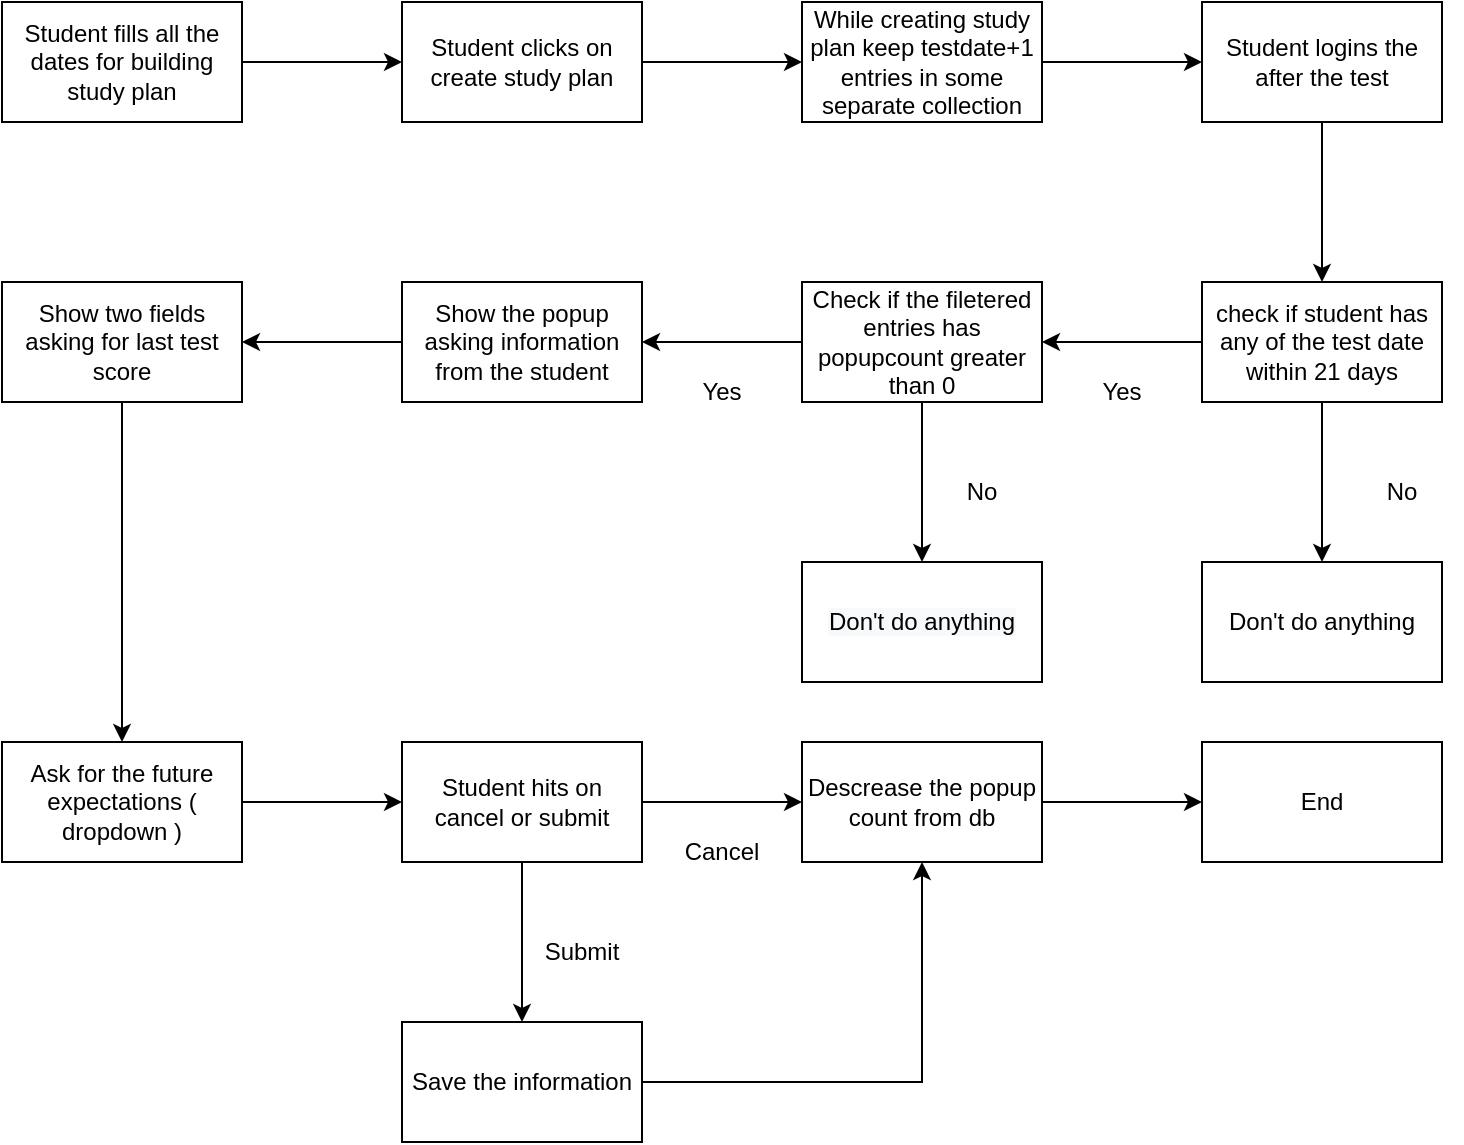 <mxfile version="16.5.3" type="github">
  <diagram id="rY7nypjyBQNnHECJmD8x" name="Page-1">
    <mxGraphModel dx="1202" dy="551" grid="1" gridSize="10" guides="1" tooltips="1" connect="1" arrows="1" fold="1" page="1" pageScale="1" pageWidth="850" pageHeight="1100" math="0" shadow="0">
      <root>
        <mxCell id="0" />
        <mxCell id="1" parent="0" />
        <mxCell id="QaNSp-T8NadGFMgmojFY-3" value="" style="edgeStyle=orthogonalEdgeStyle;rounded=0;orthogonalLoop=1;jettySize=auto;html=1;" edge="1" parent="1" source="QaNSp-T8NadGFMgmojFY-1" target="QaNSp-T8NadGFMgmojFY-2">
          <mxGeometry relative="1" as="geometry" />
        </mxCell>
        <mxCell id="QaNSp-T8NadGFMgmojFY-1" value="Student fills all the dates for building study plan" style="rounded=0;whiteSpace=wrap;html=1;" vertex="1" parent="1">
          <mxGeometry x="40" y="40" width="120" height="60" as="geometry" />
        </mxCell>
        <mxCell id="QaNSp-T8NadGFMgmojFY-5" value="" style="edgeStyle=orthogonalEdgeStyle;rounded=0;orthogonalLoop=1;jettySize=auto;html=1;" edge="1" parent="1" source="QaNSp-T8NadGFMgmojFY-2" target="QaNSp-T8NadGFMgmojFY-4">
          <mxGeometry relative="1" as="geometry" />
        </mxCell>
        <mxCell id="QaNSp-T8NadGFMgmojFY-2" value="Student clicks on create study plan" style="whiteSpace=wrap;html=1;rounded=0;" vertex="1" parent="1">
          <mxGeometry x="240" y="40" width="120" height="60" as="geometry" />
        </mxCell>
        <mxCell id="QaNSp-T8NadGFMgmojFY-7" value="" style="edgeStyle=orthogonalEdgeStyle;rounded=0;orthogonalLoop=1;jettySize=auto;html=1;" edge="1" parent="1" source="QaNSp-T8NadGFMgmojFY-4" target="QaNSp-T8NadGFMgmojFY-6">
          <mxGeometry relative="1" as="geometry" />
        </mxCell>
        <mxCell id="QaNSp-T8NadGFMgmojFY-4" value="While creating study plan keep testdate+1 entries in some separate collection" style="whiteSpace=wrap;html=1;rounded=0;" vertex="1" parent="1">
          <mxGeometry x="440" y="40" width="120" height="60" as="geometry" />
        </mxCell>
        <mxCell id="QaNSp-T8NadGFMgmojFY-9" value="" style="edgeStyle=orthogonalEdgeStyle;rounded=0;orthogonalLoop=1;jettySize=auto;html=1;" edge="1" parent="1" source="QaNSp-T8NadGFMgmojFY-6" target="QaNSp-T8NadGFMgmojFY-8">
          <mxGeometry relative="1" as="geometry" />
        </mxCell>
        <mxCell id="QaNSp-T8NadGFMgmojFY-6" value="Student logins the after the test" style="whiteSpace=wrap;html=1;rounded=0;" vertex="1" parent="1">
          <mxGeometry x="640" y="40" width="120" height="60" as="geometry" />
        </mxCell>
        <mxCell id="QaNSp-T8NadGFMgmojFY-13" value="" style="edgeStyle=orthogonalEdgeStyle;rounded=0;orthogonalLoop=1;jettySize=auto;html=1;" edge="1" parent="1" source="QaNSp-T8NadGFMgmojFY-8" target="QaNSp-T8NadGFMgmojFY-12">
          <mxGeometry relative="1" as="geometry" />
        </mxCell>
        <mxCell id="QaNSp-T8NadGFMgmojFY-16" value="" style="edgeStyle=orthogonalEdgeStyle;rounded=0;orthogonalLoop=1;jettySize=auto;html=1;" edge="1" parent="1" source="QaNSp-T8NadGFMgmojFY-8" target="QaNSp-T8NadGFMgmojFY-15">
          <mxGeometry relative="1" as="geometry" />
        </mxCell>
        <mxCell id="QaNSp-T8NadGFMgmojFY-8" value="check if student has any of the test date within 21 days" style="whiteSpace=wrap;html=1;rounded=0;" vertex="1" parent="1">
          <mxGeometry x="640" y="180" width="120" height="60" as="geometry" />
        </mxCell>
        <mxCell id="QaNSp-T8NadGFMgmojFY-12" value="Don&#39;t do anything" style="whiteSpace=wrap;html=1;rounded=0;" vertex="1" parent="1">
          <mxGeometry x="640" y="320" width="120" height="60" as="geometry" />
        </mxCell>
        <mxCell id="QaNSp-T8NadGFMgmojFY-18" value="" style="edgeStyle=orthogonalEdgeStyle;rounded=0;orthogonalLoop=1;jettySize=auto;html=1;" edge="1" parent="1" source="QaNSp-T8NadGFMgmojFY-15" target="QaNSp-T8NadGFMgmojFY-17">
          <mxGeometry relative="1" as="geometry" />
        </mxCell>
        <mxCell id="QaNSp-T8NadGFMgmojFY-20" value="" style="edgeStyle=orthogonalEdgeStyle;rounded=0;orthogonalLoop=1;jettySize=auto;html=1;" edge="1" parent="1" source="QaNSp-T8NadGFMgmojFY-15" target="QaNSp-T8NadGFMgmojFY-19">
          <mxGeometry relative="1" as="geometry" />
        </mxCell>
        <mxCell id="QaNSp-T8NadGFMgmojFY-15" value="Check if the filetered entries has popupcount greater than 0" style="whiteSpace=wrap;html=1;rounded=0;" vertex="1" parent="1">
          <mxGeometry x="440" y="180" width="120" height="60" as="geometry" />
        </mxCell>
        <mxCell id="QaNSp-T8NadGFMgmojFY-17" value="&#xa;&#xa;&lt;span style=&quot;color: rgb(0, 0, 0); font-family: helvetica; font-size: 12px; font-style: normal; font-weight: 400; letter-spacing: normal; text-align: center; text-indent: 0px; text-transform: none; word-spacing: 0px; background-color: rgb(248, 249, 250); display: inline; float: none;&quot;&gt;Don&#39;t do anything&lt;/span&gt;&#xa;&#xa;" style="whiteSpace=wrap;html=1;rounded=0;" vertex="1" parent="1">
          <mxGeometry x="440" y="320" width="120" height="60" as="geometry" />
        </mxCell>
        <mxCell id="QaNSp-T8NadGFMgmojFY-22" value="" style="edgeStyle=orthogonalEdgeStyle;rounded=0;orthogonalLoop=1;jettySize=auto;html=1;" edge="1" parent="1" source="QaNSp-T8NadGFMgmojFY-19" target="QaNSp-T8NadGFMgmojFY-21">
          <mxGeometry relative="1" as="geometry" />
        </mxCell>
        <mxCell id="QaNSp-T8NadGFMgmojFY-19" value="Show the popup asking information from the student" style="whiteSpace=wrap;html=1;rounded=0;" vertex="1" parent="1">
          <mxGeometry x="240" y="180" width="120" height="60" as="geometry" />
        </mxCell>
        <mxCell id="QaNSp-T8NadGFMgmojFY-24" value="" style="edgeStyle=orthogonalEdgeStyle;rounded=0;orthogonalLoop=1;jettySize=auto;html=1;" edge="1" parent="1" source="QaNSp-T8NadGFMgmojFY-21" target="QaNSp-T8NadGFMgmojFY-23">
          <mxGeometry relative="1" as="geometry" />
        </mxCell>
        <mxCell id="QaNSp-T8NadGFMgmojFY-21" value="Show two fields asking for last test score" style="whiteSpace=wrap;html=1;rounded=0;" vertex="1" parent="1">
          <mxGeometry x="40" y="180" width="120" height="60" as="geometry" />
        </mxCell>
        <mxCell id="QaNSp-T8NadGFMgmojFY-28" value="" style="edgeStyle=orthogonalEdgeStyle;rounded=0;orthogonalLoop=1;jettySize=auto;html=1;" edge="1" parent="1" source="QaNSp-T8NadGFMgmojFY-23">
          <mxGeometry relative="1" as="geometry">
            <mxPoint x="240" y="440" as="targetPoint" />
          </mxGeometry>
        </mxCell>
        <mxCell id="QaNSp-T8NadGFMgmojFY-23" value="Ask for the future expectations ( dropdown )" style="whiteSpace=wrap;html=1;rounded=0;" vertex="1" parent="1">
          <mxGeometry x="40" y="410" width="120" height="60" as="geometry" />
        </mxCell>
        <mxCell id="QaNSp-T8NadGFMgmojFY-30" value="" style="edgeStyle=orthogonalEdgeStyle;rounded=0;orthogonalLoop=1;jettySize=auto;html=1;" edge="1" parent="1" source="QaNSp-T8NadGFMgmojFY-27" target="QaNSp-T8NadGFMgmojFY-29">
          <mxGeometry relative="1" as="geometry" />
        </mxCell>
        <mxCell id="QaNSp-T8NadGFMgmojFY-32" value="" style="edgeStyle=orthogonalEdgeStyle;rounded=0;orthogonalLoop=1;jettySize=auto;html=1;" edge="1" parent="1" source="QaNSp-T8NadGFMgmojFY-27" target="QaNSp-T8NadGFMgmojFY-31">
          <mxGeometry relative="1" as="geometry" />
        </mxCell>
        <mxCell id="QaNSp-T8NadGFMgmojFY-27" value="Student hits on cancel or submit" style="whiteSpace=wrap;html=1;rounded=0;" vertex="1" parent="1">
          <mxGeometry x="240" y="410" width="120" height="60" as="geometry" />
        </mxCell>
        <mxCell id="QaNSp-T8NadGFMgmojFY-34" value="" style="edgeStyle=orthogonalEdgeStyle;rounded=0;orthogonalLoop=1;jettySize=auto;html=1;entryX=0.5;entryY=1;entryDx=0;entryDy=0;" edge="1" parent="1" source="QaNSp-T8NadGFMgmojFY-29" target="QaNSp-T8NadGFMgmojFY-31">
          <mxGeometry relative="1" as="geometry">
            <mxPoint x="440" y="580" as="targetPoint" />
          </mxGeometry>
        </mxCell>
        <mxCell id="QaNSp-T8NadGFMgmojFY-29" value="Save the information" style="whiteSpace=wrap;html=1;rounded=0;" vertex="1" parent="1">
          <mxGeometry x="240" y="550" width="120" height="60" as="geometry" />
        </mxCell>
        <mxCell id="QaNSp-T8NadGFMgmojFY-36" value="" style="edgeStyle=orthogonalEdgeStyle;rounded=0;orthogonalLoop=1;jettySize=auto;html=1;" edge="1" parent="1" source="QaNSp-T8NadGFMgmojFY-31" target="QaNSp-T8NadGFMgmojFY-35">
          <mxGeometry relative="1" as="geometry" />
        </mxCell>
        <mxCell id="QaNSp-T8NadGFMgmojFY-31" value="Descrease the popup count from db" style="whiteSpace=wrap;html=1;rounded=0;" vertex="1" parent="1">
          <mxGeometry x="440" y="410" width="120" height="60" as="geometry" />
        </mxCell>
        <mxCell id="QaNSp-T8NadGFMgmojFY-35" value="End" style="whiteSpace=wrap;html=1;rounded=0;" vertex="1" parent="1">
          <mxGeometry x="640" y="410" width="120" height="60" as="geometry" />
        </mxCell>
        <mxCell id="QaNSp-T8NadGFMgmojFY-37" value="Yes" style="text;html=1;strokeColor=none;fillColor=none;align=center;verticalAlign=middle;whiteSpace=wrap;rounded=0;" vertex="1" parent="1">
          <mxGeometry x="370" y="220" width="60" height="30" as="geometry" />
        </mxCell>
        <mxCell id="QaNSp-T8NadGFMgmojFY-38" value="Yes" style="text;html=1;strokeColor=none;fillColor=none;align=center;verticalAlign=middle;whiteSpace=wrap;rounded=0;" vertex="1" parent="1">
          <mxGeometry x="570" y="220" width="60" height="30" as="geometry" />
        </mxCell>
        <mxCell id="QaNSp-T8NadGFMgmojFY-39" value="No" style="text;html=1;strokeColor=none;fillColor=none;align=center;verticalAlign=middle;whiteSpace=wrap;rounded=0;" vertex="1" parent="1">
          <mxGeometry x="710" y="270" width="60" height="30" as="geometry" />
        </mxCell>
        <mxCell id="QaNSp-T8NadGFMgmojFY-40" value="No" style="text;html=1;strokeColor=none;fillColor=none;align=center;verticalAlign=middle;whiteSpace=wrap;rounded=0;" vertex="1" parent="1">
          <mxGeometry x="500" y="270" width="60" height="30" as="geometry" />
        </mxCell>
        <mxCell id="QaNSp-T8NadGFMgmojFY-41" value="Cancel" style="text;html=1;strokeColor=none;fillColor=none;align=center;verticalAlign=middle;whiteSpace=wrap;rounded=0;" vertex="1" parent="1">
          <mxGeometry x="370" y="450" width="60" height="30" as="geometry" />
        </mxCell>
        <mxCell id="QaNSp-T8NadGFMgmojFY-42" value="Submit" style="text;html=1;strokeColor=none;fillColor=none;align=center;verticalAlign=middle;whiteSpace=wrap;rounded=0;" vertex="1" parent="1">
          <mxGeometry x="300" y="500" width="60" height="30" as="geometry" />
        </mxCell>
      </root>
    </mxGraphModel>
  </diagram>
</mxfile>
